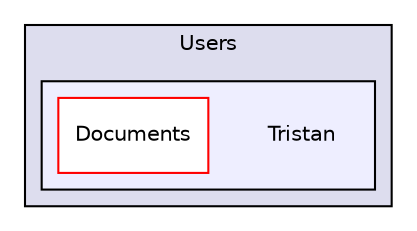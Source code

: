 digraph "C:/Users/Tristan" {
  compound=true
  node [ fontsize="10", fontname="Helvetica"];
  edge [ labelfontsize="10", labelfontname="Helvetica"];
  subgraph clusterdir_8ceffd4ee35c3518d4e8bdc7e638efe8 {
    graph [ bgcolor="#ddddee", pencolor="black", label="Users" fontname="Helvetica", fontsize="10", URL="dir_8ceffd4ee35c3518d4e8bdc7e638efe8.html"]
  subgraph clusterdir_730d2cd6c0c7e83ecb5e4ff6479cb5e4 {
    graph [ bgcolor="#eeeeff", pencolor="black", label="" URL="dir_730d2cd6c0c7e83ecb5e4ff6479cb5e4.html"];
    dir_730d2cd6c0c7e83ecb5e4ff6479cb5e4 [shape=plaintext label="Tristan"];
    dir_c6bbd5e5389a064ab5dc1eecdc6a63f3 [shape=box label="Documents" color="red" fillcolor="white" style="filled" URL="dir_c6bbd5e5389a064ab5dc1eecdc6a63f3.html"];
  }
  }
}
